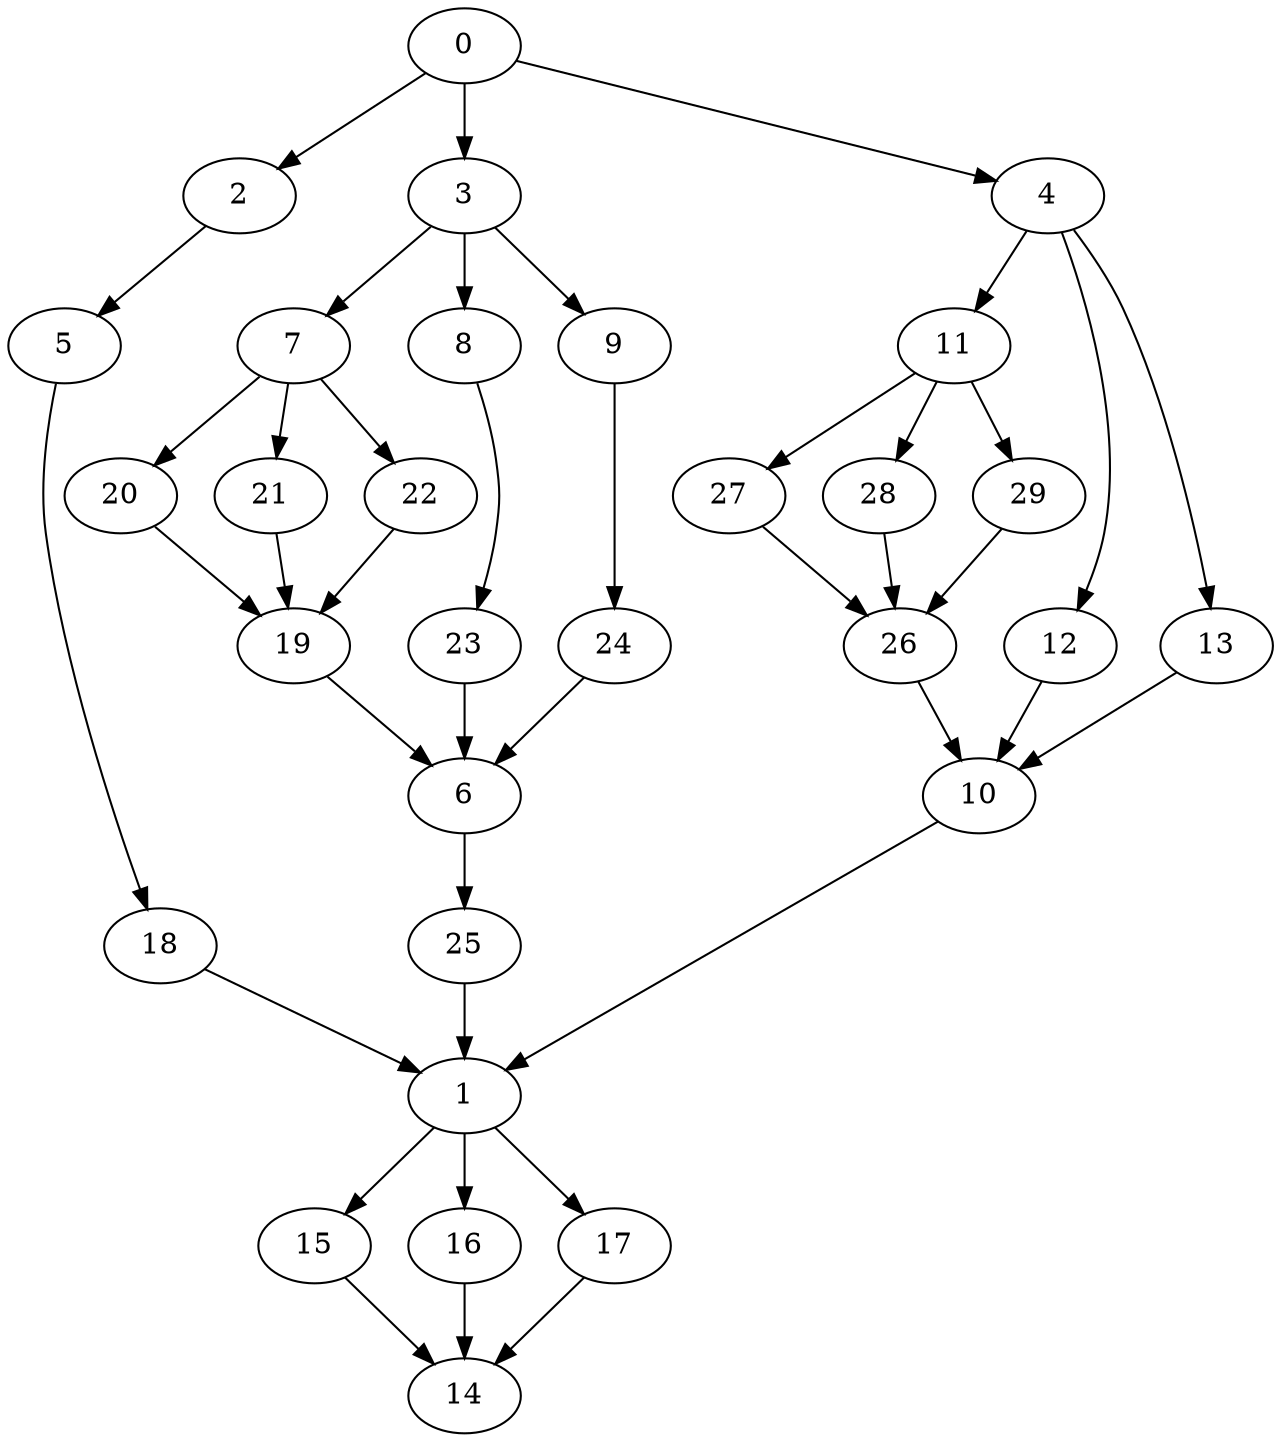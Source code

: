digraph "SeriesParallel-MaxBf-3_Nodes_30_CCR_10.01_WeightType_Random" {
	0	 [Weight=4];
	2	 [Weight=4];
	0 -> 2	 [Weight=57];
	3	 [Weight=10];
	0 -> 3	 [Weight=24];
	4	 [Weight=10];
	0 -> 4	 [Weight=32];
	1	 [Weight=3];
	15	 [Weight=4];
	1 -> 15	 [Weight=32];
	16	 [Weight=3];
	1 -> 16	 [Weight=73];
	17	 [Weight=6];
	1 -> 17	 [Weight=40];
	5	 [Weight=3];
	2 -> 5	 [Weight=65];
	7	 [Weight=4];
	3 -> 7	 [Weight=32];
	8	 [Weight=8];
	3 -> 8	 [Weight=65];
	9	 [Weight=8];
	3 -> 9	 [Weight=65];
	11	 [Weight=6];
	4 -> 11	 [Weight=57];
	12	 [Weight=5];
	4 -> 12	 [Weight=40];
	13	 [Weight=8];
	4 -> 13	 [Weight=65];
	18	 [Weight=9];
	5 -> 18	 [Weight=65];
	6	 [Weight=9];
	25	 [Weight=7];
	6 -> 25	 [Weight=32];
	20	 [Weight=4];
	7 -> 20	 [Weight=16];
	21	 [Weight=9];
	7 -> 21	 [Weight=16];
	22	 [Weight=6];
	7 -> 22	 [Weight=16];
	23	 [Weight=3];
	8 -> 23	 [Weight=49];
	24	 [Weight=3];
	9 -> 24	 [Weight=49];
	10	 [Weight=8];
	10 -> 1	 [Weight=57];
	27	 [Weight=7];
	11 -> 27	 [Weight=16];
	28	 [Weight=7];
	11 -> 28	 [Weight=24];
	29	 [Weight=8];
	11 -> 29	 [Weight=16];
	12 -> 10	 [Weight=65];
	13 -> 10	 [Weight=57];
	14	 [Weight=9];
	15 -> 14	 [Weight=24];
	16 -> 14	 [Weight=81];
	17 -> 14	 [Weight=65];
	18 -> 1	 [Weight=16];
	19	 [Weight=2];
	19 -> 6	 [Weight=81];
	20 -> 19	 [Weight=24];
	21 -> 19	 [Weight=73];
	22 -> 19	 [Weight=16];
	23 -> 6	 [Weight=32];
	24 -> 6	 [Weight=73];
	25 -> 1	 [Weight=81];
	26	 [Weight=9];
	26 -> 10	 [Weight=40];
	27 -> 26	 [Weight=32];
	28 -> 26	 [Weight=49];
	29 -> 26	 [Weight=49];
}
